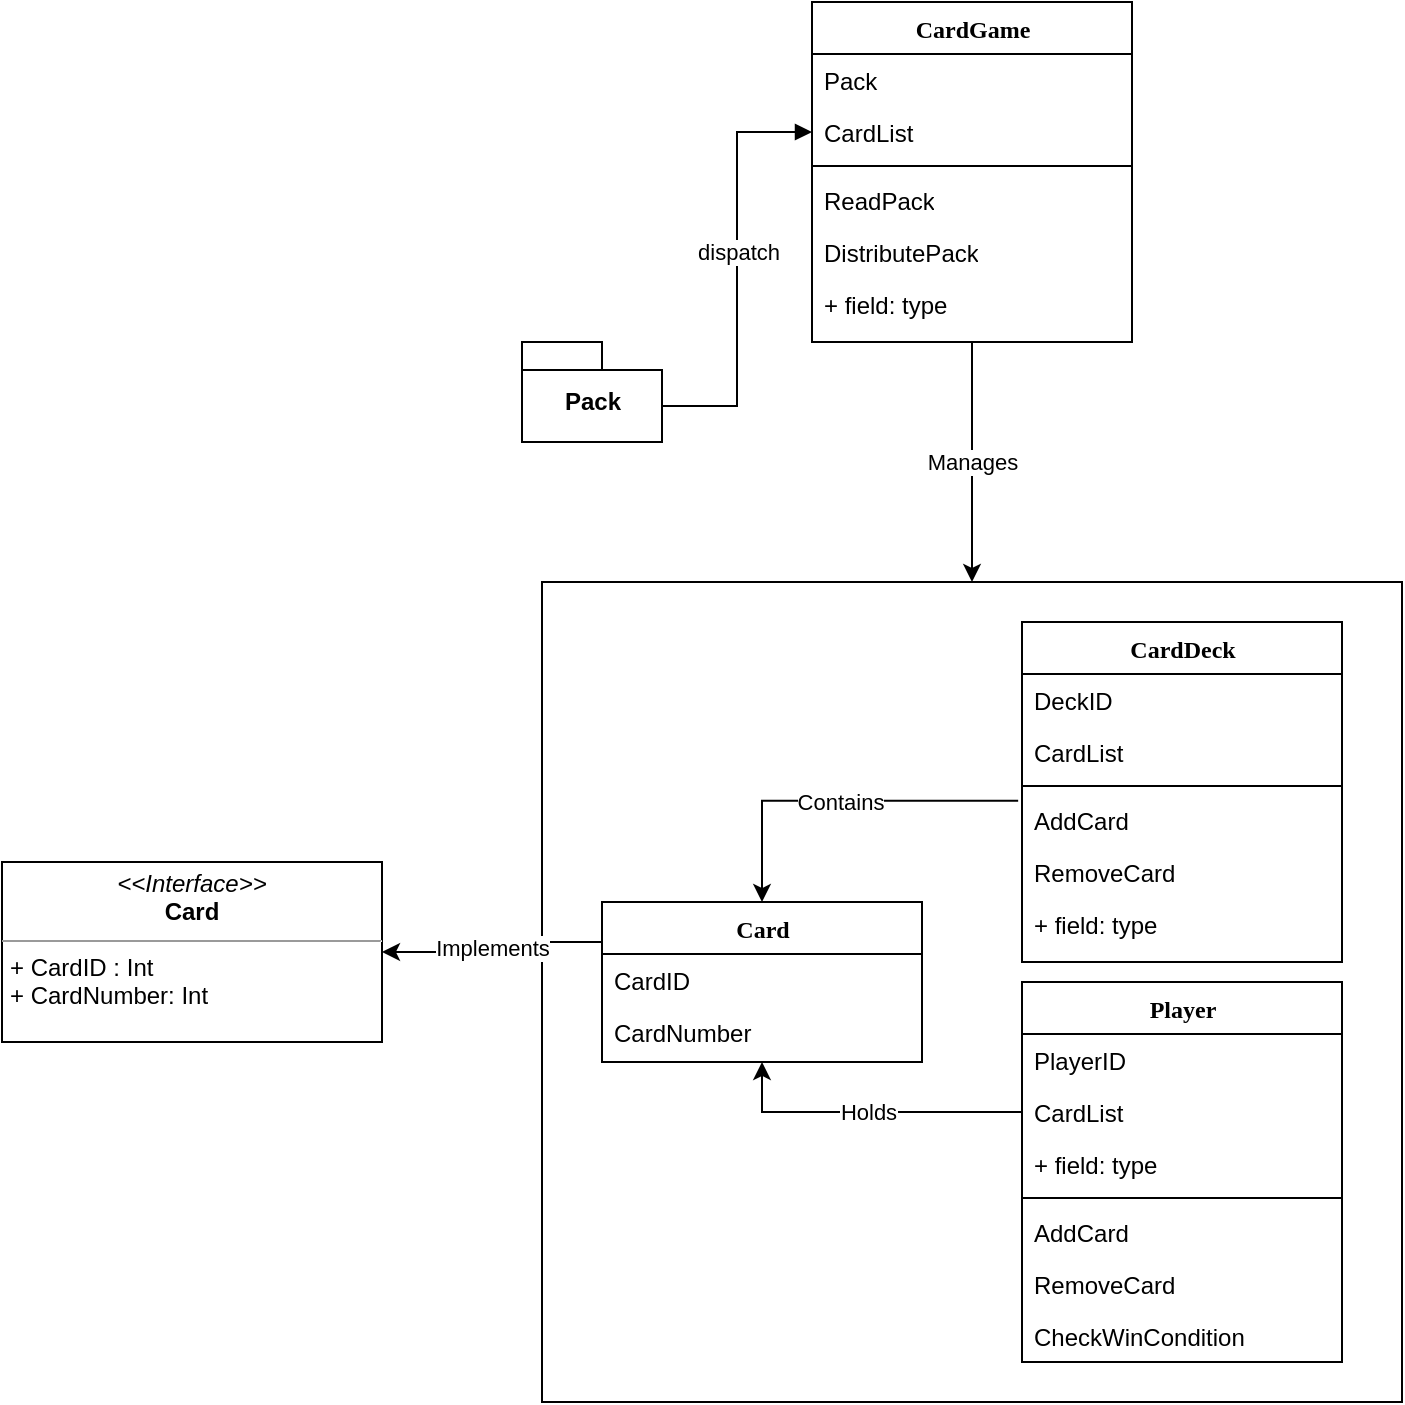 <mxfile version="20.5.1" type="device"><diagram name="Page-1" id="6133507b-19e7-1e82-6fc7-422aa6c4b21f"><mxGraphModel dx="2926" dy="1620" grid="1" gridSize="10" guides="1" tooltips="1" connect="1" arrows="1" fold="1" page="1" pageScale="1" pageWidth="1100" pageHeight="850" background="none" math="0" shadow="0"><root><mxCell id="0"/><mxCell id="1" parent="0"/><mxCell id="Z6mhmLGGVBby3MbojFAn-60" value="" style="rounded=0;whiteSpace=wrap;html=1;" vertex="1" parent="1"><mxGeometry x="240" y="-110" width="430" height="410" as="geometry"/></mxCell><mxCell id="78961159f06e98e8-17" value="Card&lt;br&gt;" style="swimlane;html=1;fontStyle=1;align=center;verticalAlign=top;childLayout=stackLayout;horizontal=1;startSize=26;horizontalStack=0;resizeParent=1;resizeLast=0;collapsible=1;marginBottom=0;swimlaneFillColor=#ffffff;rounded=0;shadow=0;comic=0;labelBackgroundColor=none;strokeWidth=1;fillColor=none;fontFamily=Verdana;fontSize=12" parent="1" vertex="1"><mxGeometry x="270" y="50" width="160" height="80" as="geometry"/></mxCell><mxCell id="78961159f06e98e8-23" value="CardID" style="text;html=1;strokeColor=none;fillColor=none;align=left;verticalAlign=top;spacingLeft=4;spacingRight=4;whiteSpace=wrap;overflow=hidden;rotatable=0;points=[[0,0.5],[1,0.5]];portConstraint=eastwest;" parent="78961159f06e98e8-17" vertex="1"><mxGeometry y="26" width="160" height="26" as="geometry"/></mxCell><mxCell id="78961159f06e98e8-24" value="CardNumber" style="text;html=1;strokeColor=none;fillColor=none;align=left;verticalAlign=top;spacingLeft=4;spacingRight=4;whiteSpace=wrap;overflow=hidden;rotatable=0;points=[[0,0.5],[1,0.5]];portConstraint=eastwest;" parent="78961159f06e98e8-17" vertex="1"><mxGeometry y="52" width="160" height="26" as="geometry"/></mxCell><mxCell id="78961159f06e98e8-43" value="Player" style="swimlane;html=1;fontStyle=1;align=center;verticalAlign=top;childLayout=stackLayout;horizontal=1;startSize=26;horizontalStack=0;resizeParent=1;resizeLast=0;collapsible=1;marginBottom=0;swimlaneFillColor=#ffffff;rounded=0;shadow=0;comic=0;labelBackgroundColor=none;strokeWidth=1;fillColor=none;fontFamily=Verdana;fontSize=12" parent="1" vertex="1"><mxGeometry x="480" y="90.0" width="160" height="190" as="geometry"><mxRectangle x="665" y="136.0" width="110" height="30" as="alternateBounds"/></mxGeometry></mxCell><mxCell id="78961159f06e98e8-44" value="PlayerID" style="text;html=1;strokeColor=none;fillColor=none;align=left;verticalAlign=top;spacingLeft=4;spacingRight=4;whiteSpace=wrap;overflow=hidden;rotatable=0;points=[[0,0.5],[1,0.5]];portConstraint=eastwest;" parent="78961159f06e98e8-43" vertex="1"><mxGeometry y="26" width="160" height="26" as="geometry"/></mxCell><mxCell id="Z6mhmLGGVBby3MbojFAn-27" value="CardList" style="text;html=1;strokeColor=none;fillColor=none;align=left;verticalAlign=top;spacingLeft=4;spacingRight=4;whiteSpace=wrap;overflow=hidden;rotatable=0;points=[[0,0.5],[1,0.5]];portConstraint=eastwest;" vertex="1" parent="78961159f06e98e8-43"><mxGeometry y="52" width="160" height="26" as="geometry"/></mxCell><mxCell id="78961159f06e98e8-45" value="+ field: type" style="text;html=1;strokeColor=none;fillColor=none;align=left;verticalAlign=top;spacingLeft=4;spacingRight=4;whiteSpace=wrap;overflow=hidden;rotatable=0;points=[[0,0.5],[1,0.5]];portConstraint=eastwest;" parent="78961159f06e98e8-43" vertex="1"><mxGeometry y="78" width="160" height="26" as="geometry"/></mxCell><mxCell id="78961159f06e98e8-51" value="" style="line;html=1;strokeWidth=1;fillColor=none;align=left;verticalAlign=middle;spacingTop=-1;spacingLeft=3;spacingRight=3;rotatable=0;labelPosition=right;points=[];portConstraint=eastwest;" parent="78961159f06e98e8-43" vertex="1"><mxGeometry y="104" width="160" height="8" as="geometry"/></mxCell><mxCell id="78961159f06e98e8-52" value="AddCard" style="text;html=1;strokeColor=none;fillColor=none;align=left;verticalAlign=top;spacingLeft=4;spacingRight=4;whiteSpace=wrap;overflow=hidden;rotatable=0;points=[[0,0.5],[1,0.5]];portConstraint=eastwest;" parent="78961159f06e98e8-43" vertex="1"><mxGeometry y="112" width="160" height="26" as="geometry"/></mxCell><mxCell id="b94bc138ca980ef-2" value="RemoveCard" style="text;html=1;strokeColor=none;fillColor=none;align=left;verticalAlign=top;spacingLeft=4;spacingRight=4;whiteSpace=wrap;overflow=hidden;rotatable=0;points=[[0,0.5],[1,0.5]];portConstraint=eastwest;" parent="78961159f06e98e8-43" vertex="1"><mxGeometry y="138" width="160" height="26" as="geometry"/></mxCell><mxCell id="b94bc138ca980ef-3" value="CheckWinCondition" style="text;html=1;strokeColor=none;fillColor=none;align=left;verticalAlign=top;spacingLeft=4;spacingRight=4;whiteSpace=wrap;overflow=hidden;rotatable=0;points=[[0,0.5],[1,0.5]];portConstraint=eastwest;" parent="78961159f06e98e8-43" vertex="1"><mxGeometry y="164" width="160" height="26" as="geometry"/></mxCell><mxCell id="78961159f06e98e8-82" value="CardDeck" style="swimlane;html=1;fontStyle=1;align=center;verticalAlign=top;childLayout=stackLayout;horizontal=1;startSize=26;horizontalStack=0;resizeParent=1;resizeLast=0;collapsible=1;marginBottom=0;swimlaneFillColor=#ffffff;rounded=0;shadow=0;comic=0;labelBackgroundColor=none;strokeWidth=1;fillColor=none;fontFamily=Verdana;fontSize=12" parent="1" vertex="1"><mxGeometry x="480" y="-90" width="160" height="170" as="geometry"/></mxCell><mxCell id="78961159f06e98e8-84" value="DeckID" style="text;html=1;strokeColor=none;fillColor=none;align=left;verticalAlign=top;spacingLeft=4;spacingRight=4;whiteSpace=wrap;overflow=hidden;rotatable=0;points=[[0,0.5],[1,0.5]];portConstraint=eastwest;" parent="78961159f06e98e8-82" vertex="1"><mxGeometry y="26" width="160" height="26" as="geometry"/></mxCell><mxCell id="78961159f06e98e8-89" value="CardList" style="text;html=1;strokeColor=none;fillColor=none;align=left;verticalAlign=top;spacingLeft=4;spacingRight=4;whiteSpace=wrap;overflow=hidden;rotatable=0;points=[[0,0.5],[1,0.5]];portConstraint=eastwest;" parent="78961159f06e98e8-82" vertex="1"><mxGeometry y="52" width="160" height="26" as="geometry"/></mxCell><mxCell id="78961159f06e98e8-90" value="" style="line;html=1;strokeWidth=1;fillColor=none;align=left;verticalAlign=middle;spacingTop=-1;spacingLeft=3;spacingRight=3;rotatable=0;labelPosition=right;points=[];portConstraint=eastwest;" parent="78961159f06e98e8-82" vertex="1"><mxGeometry y="78" width="160" height="8" as="geometry"/></mxCell><mxCell id="78961159f06e98e8-94" value="AddCard" style="text;html=1;strokeColor=none;fillColor=none;align=left;verticalAlign=top;spacingLeft=4;spacingRight=4;whiteSpace=wrap;overflow=hidden;rotatable=0;points=[[0,0.5],[1,0.5]];portConstraint=eastwest;" parent="78961159f06e98e8-82" vertex="1"><mxGeometry y="86" width="160" height="26" as="geometry"/></mxCell><mxCell id="b94bc138ca980ef-4" value="RemoveCard" style="text;html=1;strokeColor=none;fillColor=none;align=left;verticalAlign=top;spacingLeft=4;spacingRight=4;whiteSpace=wrap;overflow=hidden;rotatable=0;points=[[0,0.5],[1,0.5]];portConstraint=eastwest;" parent="78961159f06e98e8-82" vertex="1"><mxGeometry y="112" width="160" height="26" as="geometry"/></mxCell><mxCell id="Z6mhmLGGVBby3MbojFAn-18" value="+ field: type" style="text;html=1;strokeColor=none;fillColor=none;align=left;verticalAlign=top;spacingLeft=4;spacingRight=4;whiteSpace=wrap;overflow=hidden;rotatable=0;points=[[0,0.5],[1,0.5]];portConstraint=eastwest;" vertex="1" parent="78961159f06e98e8-82"><mxGeometry y="138" width="160" height="26" as="geometry"/></mxCell><mxCell id="b94bc138ca980ef-1" value="&lt;p style=&quot;margin:0px;margin-top:4px;text-align:center;&quot;&gt;&lt;i&gt;&amp;lt;&amp;lt;Interface&amp;gt;&amp;gt;&lt;/i&gt;&lt;br&gt;&lt;b&gt;Card&lt;/b&gt;&lt;/p&gt;&lt;hr size=&quot;1&quot;&gt;&lt;p style=&quot;margin:0px;margin-left:4px;&quot;&gt;+ CardID : Int&lt;br&gt;+ CardNumber&lt;span style=&quot;background-color: initial;&quot;&gt;: Int&lt;/span&gt;&lt;/p&gt;&lt;p style=&quot;margin:0px;margin-left:4px;&quot;&gt;&lt;br&gt;&lt;/p&gt;" style="verticalAlign=top;align=left;overflow=fill;fontSize=12;fontFamily=Helvetica;html=1;rounded=0;shadow=0;comic=0;labelBackgroundColor=none;strokeWidth=1" parent="1" vertex="1"><mxGeometry x="-30" y="30" width="190" height="90" as="geometry"/></mxCell><mxCell id="Z6mhmLGGVBby3MbojFAn-30" value="" style="endArrow=classic;html=1;rounded=0;exitX=0;exitY=0.5;exitDx=0;exitDy=0;entryX=0.5;entryY=1;entryDx=0;entryDy=0;edgeStyle=orthogonalEdgeStyle;" edge="1" parent="1" source="Z6mhmLGGVBby3MbojFAn-27" target="78961159f06e98e8-17"><mxGeometry relative="1" as="geometry"><mxPoint x="620" y="120" as="sourcePoint"/><mxPoint x="410" y="250" as="targetPoint"/></mxGeometry></mxCell><mxCell id="Z6mhmLGGVBby3MbojFAn-31" value="Holds" style="edgeLabel;resizable=0;html=1;align=center;verticalAlign=middle;" connectable="0" vertex="1" parent="Z6mhmLGGVBby3MbojFAn-30"><mxGeometry relative="1" as="geometry"/></mxCell><mxCell id="Z6mhmLGGVBby3MbojFAn-32" value="CardGame" style="swimlane;html=1;fontStyle=1;align=center;verticalAlign=top;childLayout=stackLayout;horizontal=1;startSize=26;horizontalStack=0;resizeParent=1;resizeLast=0;collapsible=1;marginBottom=0;swimlaneFillColor=#ffffff;rounded=0;shadow=0;comic=0;labelBackgroundColor=none;strokeWidth=1;fillColor=none;fontFamily=Verdana;fontSize=12" vertex="1" parent="1"><mxGeometry x="375" y="-400" width="160" height="170" as="geometry"/></mxCell><mxCell id="Z6mhmLGGVBby3MbojFAn-33" value="Pack" style="text;html=1;strokeColor=none;fillColor=none;align=left;verticalAlign=top;spacingLeft=4;spacingRight=4;whiteSpace=wrap;overflow=hidden;rotatable=0;points=[[0,0.5],[1,0.5]];portConstraint=eastwest;" vertex="1" parent="Z6mhmLGGVBby3MbojFAn-32"><mxGeometry y="26" width="160" height="26" as="geometry"/></mxCell><mxCell id="Z6mhmLGGVBby3MbojFAn-34" value="CardList" style="text;html=1;strokeColor=none;fillColor=none;align=left;verticalAlign=top;spacingLeft=4;spacingRight=4;whiteSpace=wrap;overflow=hidden;rotatable=0;points=[[0,0.5],[1,0.5]];portConstraint=eastwest;" vertex="1" parent="Z6mhmLGGVBby3MbojFAn-32"><mxGeometry y="52" width="160" height="26" as="geometry"/></mxCell><mxCell id="Z6mhmLGGVBby3MbojFAn-35" value="" style="line;html=1;strokeWidth=1;fillColor=none;align=left;verticalAlign=middle;spacingTop=-1;spacingLeft=3;spacingRight=3;rotatable=0;labelPosition=right;points=[];portConstraint=eastwest;" vertex="1" parent="Z6mhmLGGVBby3MbojFAn-32"><mxGeometry y="78" width="160" height="8" as="geometry"/></mxCell><mxCell id="Z6mhmLGGVBby3MbojFAn-36" value="ReadPack" style="text;html=1;strokeColor=none;fillColor=none;align=left;verticalAlign=top;spacingLeft=4;spacingRight=4;whiteSpace=wrap;overflow=hidden;rotatable=0;points=[[0,0.5],[1,0.5]];portConstraint=eastwest;" vertex="1" parent="Z6mhmLGGVBby3MbojFAn-32"><mxGeometry y="86" width="160" height="26" as="geometry"/></mxCell><mxCell id="Z6mhmLGGVBby3MbojFAn-37" value="DistributePack" style="text;html=1;strokeColor=none;fillColor=none;align=left;verticalAlign=top;spacingLeft=4;spacingRight=4;whiteSpace=wrap;overflow=hidden;rotatable=0;points=[[0,0.5],[1,0.5]];portConstraint=eastwest;" vertex="1" parent="Z6mhmLGGVBby3MbojFAn-32"><mxGeometry y="112" width="160" height="26" as="geometry"/></mxCell><mxCell id="Z6mhmLGGVBby3MbojFAn-38" value="+ field: type" style="text;html=1;strokeColor=none;fillColor=none;align=left;verticalAlign=top;spacingLeft=4;spacingRight=4;whiteSpace=wrap;overflow=hidden;rotatable=0;points=[[0,0.5],[1,0.5]];portConstraint=eastwest;" vertex="1" parent="Z6mhmLGGVBby3MbojFAn-32"><mxGeometry y="138" width="160" height="26" as="geometry"/></mxCell><mxCell id="Z6mhmLGGVBby3MbojFAn-42" value="Pack" style="shape=folder;fontStyle=1;spacingTop=10;tabWidth=40;tabHeight=14;tabPosition=left;html=1;" vertex="1" parent="1"><mxGeometry x="230" y="-230" width="70" height="50" as="geometry"/></mxCell><mxCell id="Z6mhmLGGVBby3MbojFAn-43" value="dispatch" style="html=1;verticalAlign=bottom;endArrow=block;rounded=0;exitX=0;exitY=0;exitDx=70;exitDy=32;exitPerimeter=0;entryX=0;entryY=0.5;entryDx=0;entryDy=0;edgeStyle=orthogonalEdgeStyle;" edge="1" parent="1" source="Z6mhmLGGVBby3MbojFAn-42" target="Z6mhmLGGVBby3MbojFAn-34"><mxGeometry width="80" relative="1" as="geometry"><mxPoint x="255" y="-160" as="sourcePoint"/><mxPoint x="335" y="-160" as="targetPoint"/></mxGeometry></mxCell><mxCell id="Z6mhmLGGVBby3MbojFAn-58" value="" style="endArrow=classic;html=1;rounded=0;exitX=-0.012;exitY=0.131;exitDx=0;exitDy=0;entryX=0.5;entryY=0;entryDx=0;entryDy=0;edgeStyle=orthogonalEdgeStyle;exitPerimeter=0;" edge="1" parent="1" source="78961159f06e98e8-94" target="78961159f06e98e8-17"><mxGeometry relative="1" as="geometry"><mxPoint x="440" y="-5" as="sourcePoint"/><mxPoint x="310" y="-30" as="targetPoint"/></mxGeometry></mxCell><mxCell id="Z6mhmLGGVBby3MbojFAn-59" value="Contains" style="edgeLabel;resizable=0;html=1;align=center;verticalAlign=middle;" connectable="0" vertex="1" parent="Z6mhmLGGVBby3MbojFAn-58"><mxGeometry relative="1" as="geometry"/></mxCell><mxCell id="Z6mhmLGGVBby3MbojFAn-62" value="" style="endArrow=classic;html=1;rounded=0;exitX=0.5;exitY=1;exitDx=0;exitDy=0;entryX=0.5;entryY=0;entryDx=0;entryDy=0;edgeStyle=orthogonalEdgeStyle;" edge="1" parent="1" source="Z6mhmLGGVBby3MbojFAn-32" target="Z6mhmLGGVBby3MbojFAn-60"><mxGeometry relative="1" as="geometry"><mxPoint x="698.08" y="-189.994" as="sourcePoint"/><mxPoint x="570" y="-139.4" as="targetPoint"/></mxGeometry></mxCell><mxCell id="Z6mhmLGGVBby3MbojFAn-63" value="Manages" style="edgeLabel;resizable=0;html=1;align=center;verticalAlign=middle;" connectable="0" vertex="1" parent="Z6mhmLGGVBby3MbojFAn-62"><mxGeometry relative="1" as="geometry"/></mxCell><mxCell id="Z6mhmLGGVBby3MbojFAn-65" value="" style="endArrow=classic;html=1;rounded=0;entryX=1;entryY=0.5;entryDx=0;entryDy=0;edgeStyle=orthogonalEdgeStyle;exitX=0;exitY=0.25;exitDx=0;exitDy=0;" edge="1" parent="1" source="78961159f06e98e8-17" target="b94bc138ca980ef-1"><mxGeometry relative="1" as="geometry"><mxPoint x="190" y="110" as="sourcePoint"/><mxPoint x="360" y="60" as="targetPoint"/></mxGeometry></mxCell><mxCell id="Z6mhmLGGVBby3MbojFAn-66" value="Implements" style="edgeLabel;resizable=0;html=1;align=center;verticalAlign=middle;" connectable="0" vertex="1" parent="Z6mhmLGGVBby3MbojFAn-65"><mxGeometry relative="1" as="geometry"/></mxCell></root></mxGraphModel></diagram></mxfile>